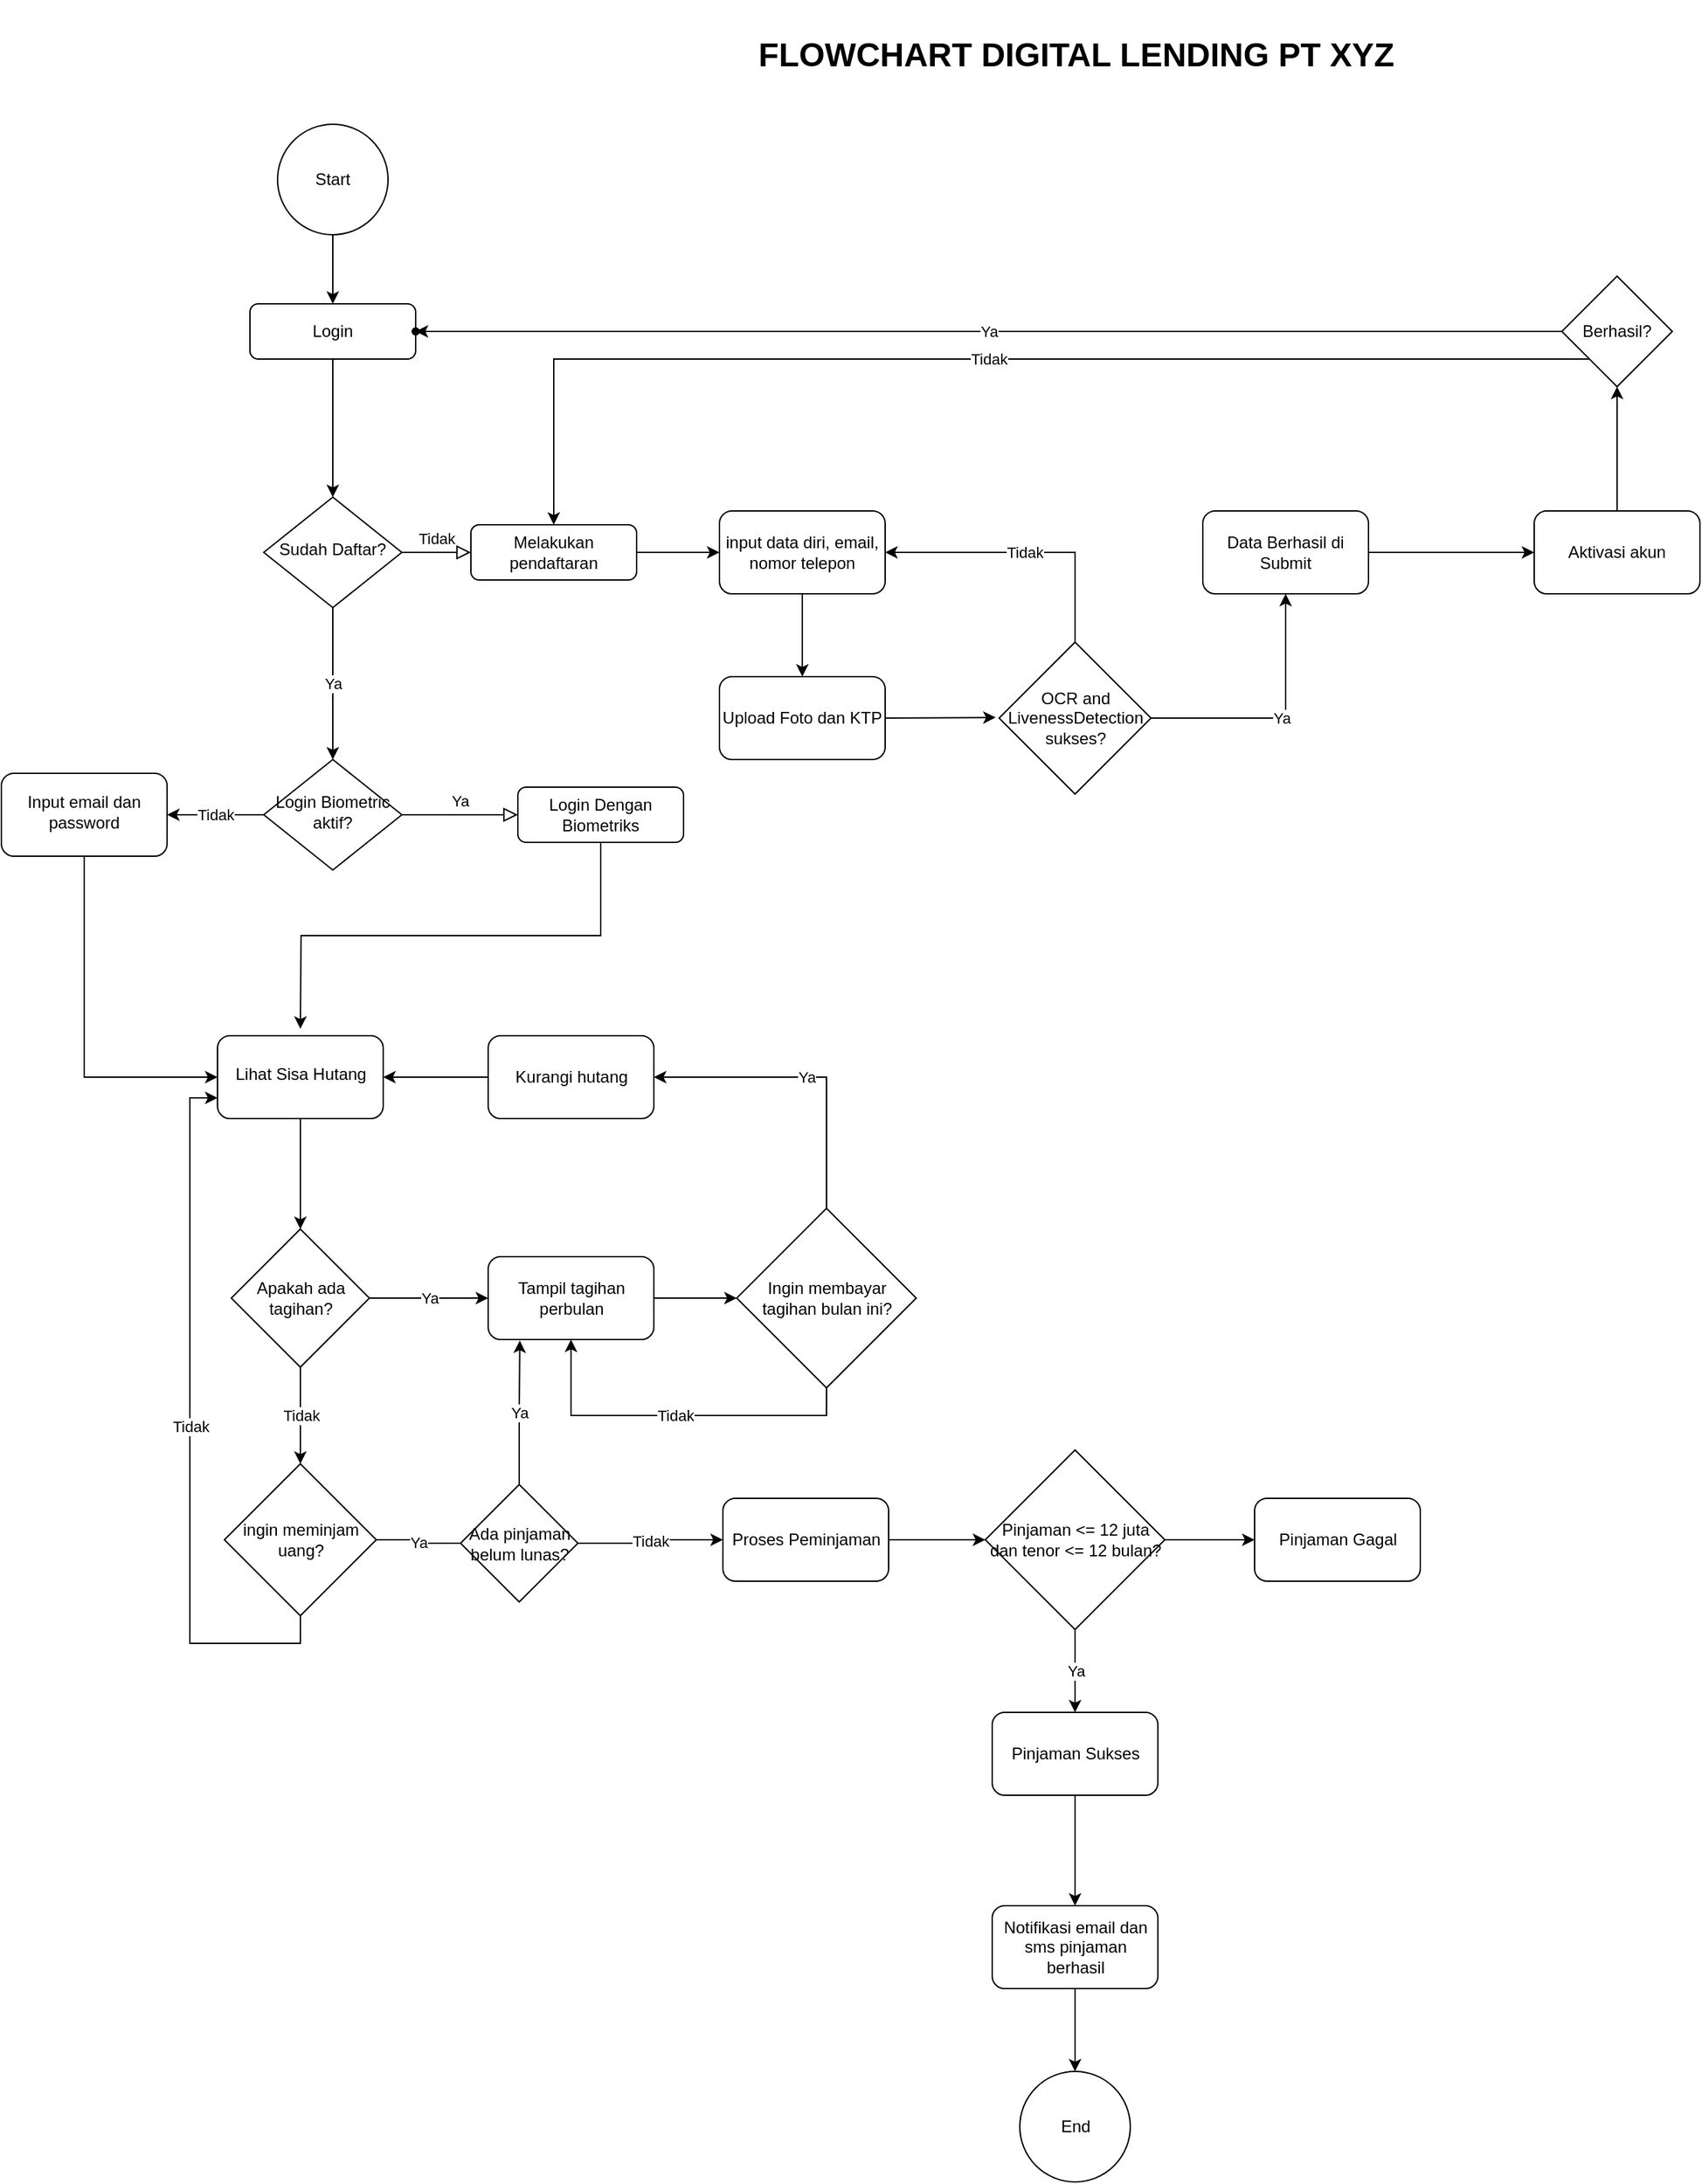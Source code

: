 <mxfile version="20.2.3" type="github">
  <diagram id="C5RBs43oDa-KdzZeNtuy" name="FlowChart XYZ Digital Lending">
    <mxGraphModel dx="5567" dy="3676" grid="1" gridSize="10" guides="1" tooltips="1" connect="1" arrows="1" fold="1" page="1" pageScale="1" pageWidth="827" pageHeight="1169" math="0" shadow="0">
      <root>
        <mxCell id="WIyWlLk6GJQsqaUBKTNV-0" />
        <mxCell id="WIyWlLk6GJQsqaUBKTNV-1" parent="WIyWlLk6GJQsqaUBKTNV-0" />
        <mxCell id="RgRpfeF5wvHuGxw3iGH3-169" style="edgeStyle=orthogonalEdgeStyle;rounded=0;orthogonalLoop=1;jettySize=auto;html=1;exitX=0.5;exitY=1;exitDx=0;exitDy=0;endArrow=classic;endFill=1;" edge="1" parent="WIyWlLk6GJQsqaUBKTNV-1" source="WIyWlLk6GJQsqaUBKTNV-3" target="WIyWlLk6GJQsqaUBKTNV-6">
          <mxGeometry relative="1" as="geometry" />
        </mxCell>
        <mxCell id="WIyWlLk6GJQsqaUBKTNV-3" value="Login" style="rounded=1;whiteSpace=wrap;html=1;fontSize=12;glass=0;strokeWidth=1;shadow=0;" parent="WIyWlLk6GJQsqaUBKTNV-1" vertex="1">
          <mxGeometry x="-600" y="-730" width="120" height="40" as="geometry" />
        </mxCell>
        <mxCell id="WIyWlLk6GJQsqaUBKTNV-5" value="Tidak" style="edgeStyle=orthogonalEdgeStyle;rounded=0;html=1;jettySize=auto;orthogonalLoop=1;fontSize=11;endArrow=block;endFill=0;endSize=8;strokeWidth=1;shadow=0;labelBackgroundColor=none;" parent="WIyWlLk6GJQsqaUBKTNV-1" source="WIyWlLk6GJQsqaUBKTNV-6" target="WIyWlLk6GJQsqaUBKTNV-7" edge="1">
          <mxGeometry y="10" relative="1" as="geometry">
            <mxPoint as="offset" />
          </mxGeometry>
        </mxCell>
        <mxCell id="RgRpfeF5wvHuGxw3iGH3-170" value="Ya" style="edgeStyle=orthogonalEdgeStyle;rounded=0;orthogonalLoop=1;jettySize=auto;html=1;exitX=0.5;exitY=1;exitDx=0;exitDy=0;entryX=0.5;entryY=0;entryDx=0;entryDy=0;endArrow=classic;endFill=1;" edge="1" parent="WIyWlLk6GJQsqaUBKTNV-1" source="WIyWlLk6GJQsqaUBKTNV-6" target="WIyWlLk6GJQsqaUBKTNV-10">
          <mxGeometry relative="1" as="geometry" />
        </mxCell>
        <mxCell id="WIyWlLk6GJQsqaUBKTNV-6" value="Sudah Daftar?" style="rhombus;whiteSpace=wrap;html=1;shadow=0;fontFamily=Helvetica;fontSize=12;align=center;strokeWidth=1;spacing=6;spacingTop=-4;" parent="WIyWlLk6GJQsqaUBKTNV-1" vertex="1">
          <mxGeometry x="-590" y="-590" width="100" height="80" as="geometry" />
        </mxCell>
        <mxCell id="RgRpfeF5wvHuGxw3iGH3-6" value="" style="edgeStyle=orthogonalEdgeStyle;rounded=0;orthogonalLoop=1;jettySize=auto;html=1;" edge="1" parent="WIyWlLk6GJQsqaUBKTNV-1" source="WIyWlLk6GJQsqaUBKTNV-7" target="RgRpfeF5wvHuGxw3iGH3-5">
          <mxGeometry relative="1" as="geometry" />
        </mxCell>
        <mxCell id="WIyWlLk6GJQsqaUBKTNV-7" value="Melakukan pendaftaran" style="rounded=1;whiteSpace=wrap;html=1;fontSize=12;glass=0;strokeWidth=1;shadow=0;" parent="WIyWlLk6GJQsqaUBKTNV-1" vertex="1">
          <mxGeometry x="-440" y="-570" width="120" height="40" as="geometry" />
        </mxCell>
        <mxCell id="WIyWlLk6GJQsqaUBKTNV-9" value="Ya" style="edgeStyle=orthogonalEdgeStyle;rounded=0;html=1;jettySize=auto;orthogonalLoop=1;fontSize=11;endArrow=block;endFill=0;endSize=8;strokeWidth=1;shadow=0;labelBackgroundColor=none;" parent="WIyWlLk6GJQsqaUBKTNV-1" source="WIyWlLk6GJQsqaUBKTNV-10" target="WIyWlLk6GJQsqaUBKTNV-12" edge="1">
          <mxGeometry y="10" relative="1" as="geometry">
            <mxPoint as="offset" />
          </mxGeometry>
        </mxCell>
        <mxCell id="RgRpfeF5wvHuGxw3iGH3-31" value="Tidak" style="edgeStyle=orthogonalEdgeStyle;rounded=0;orthogonalLoop=1;jettySize=auto;html=1;" edge="1" parent="WIyWlLk6GJQsqaUBKTNV-1" source="WIyWlLk6GJQsqaUBKTNV-10" target="RgRpfeF5wvHuGxw3iGH3-30">
          <mxGeometry relative="1" as="geometry" />
        </mxCell>
        <mxCell id="WIyWlLk6GJQsqaUBKTNV-10" value="Login Biometric aktif?" style="rhombus;whiteSpace=wrap;html=1;shadow=0;fontFamily=Helvetica;fontSize=12;align=center;strokeWidth=1;spacing=6;spacingTop=-4;" parent="WIyWlLk6GJQsqaUBKTNV-1" vertex="1">
          <mxGeometry x="-590" y="-400" width="100" height="80" as="geometry" />
        </mxCell>
        <mxCell id="RgRpfeF5wvHuGxw3iGH3-165" style="edgeStyle=orthogonalEdgeStyle;rounded=0;orthogonalLoop=1;jettySize=auto;html=1;exitX=0.5;exitY=1;exitDx=0;exitDy=0;entryX=0.352;entryY=0.437;entryDx=0;entryDy=0;entryPerimeter=0;endArrow=classic;endFill=1;" edge="1" parent="WIyWlLk6GJQsqaUBKTNV-1" source="WIyWlLk6GJQsqaUBKTNV-12">
          <mxGeometry relative="1" as="geometry">
            <mxPoint x="-563.5" y="-205" as="targetPoint" />
          </mxGeometry>
        </mxCell>
        <mxCell id="WIyWlLk6GJQsqaUBKTNV-12" value="Login Dengan Biometriks" style="rounded=1;whiteSpace=wrap;html=1;fontSize=12;glass=0;strokeWidth=1;shadow=0;" parent="WIyWlLk6GJQsqaUBKTNV-1" vertex="1">
          <mxGeometry x="-406" y="-380" width="120" height="40" as="geometry" />
        </mxCell>
        <mxCell id="RgRpfeF5wvHuGxw3iGH3-8" value="" style="edgeStyle=orthogonalEdgeStyle;rounded=0;orthogonalLoop=1;jettySize=auto;html=1;" edge="1" parent="WIyWlLk6GJQsqaUBKTNV-1" source="RgRpfeF5wvHuGxw3iGH3-5" target="RgRpfeF5wvHuGxw3iGH3-7">
          <mxGeometry relative="1" as="geometry" />
        </mxCell>
        <mxCell id="RgRpfeF5wvHuGxw3iGH3-5" value="input data diri, email, nomor telepon" style="rounded=1;whiteSpace=wrap;html=1;glass=0;strokeWidth=1;shadow=0;" vertex="1" parent="WIyWlLk6GJQsqaUBKTNV-1">
          <mxGeometry x="-260" y="-580" width="120" height="60" as="geometry" />
        </mxCell>
        <mxCell id="RgRpfeF5wvHuGxw3iGH3-10" value="" style="edgeStyle=orthogonalEdgeStyle;rounded=0;orthogonalLoop=1;jettySize=auto;html=1;startArrow=none;" edge="1" parent="WIyWlLk6GJQsqaUBKTNV-1" source="RgRpfeF5wvHuGxw3iGH3-175" target="RgRpfeF5wvHuGxw3iGH3-9">
          <mxGeometry relative="1" as="geometry" />
        </mxCell>
        <mxCell id="RgRpfeF5wvHuGxw3iGH3-181" style="edgeStyle=orthogonalEdgeStyle;rounded=0;orthogonalLoop=1;jettySize=auto;html=1;exitX=1;exitY=0.5;exitDx=0;exitDy=0;endArrow=classic;endFill=1;" edge="1" parent="WIyWlLk6GJQsqaUBKTNV-1" source="RgRpfeF5wvHuGxw3iGH3-7">
          <mxGeometry relative="1" as="geometry">
            <mxPoint x="-60" y="-430.471" as="targetPoint" />
          </mxGeometry>
        </mxCell>
        <mxCell id="RgRpfeF5wvHuGxw3iGH3-7" value="Upload Foto dan KTP" style="rounded=1;whiteSpace=wrap;html=1;glass=0;strokeWidth=1;shadow=0;" vertex="1" parent="WIyWlLk6GJQsqaUBKTNV-1">
          <mxGeometry x="-260" y="-460" width="120" height="60" as="geometry" />
        </mxCell>
        <mxCell id="RgRpfeF5wvHuGxw3iGH3-20" value="" style="edgeStyle=orthogonalEdgeStyle;rounded=0;orthogonalLoop=1;jettySize=auto;html=1;" edge="1" parent="WIyWlLk6GJQsqaUBKTNV-1" source="RgRpfeF5wvHuGxw3iGH3-9" target="RgRpfeF5wvHuGxw3iGH3-19">
          <mxGeometry relative="1" as="geometry" />
        </mxCell>
        <mxCell id="RgRpfeF5wvHuGxw3iGH3-9" value="Aktivasi akun" style="rounded=1;whiteSpace=wrap;html=1;glass=0;strokeWidth=1;shadow=0;" vertex="1" parent="WIyWlLk6GJQsqaUBKTNV-1">
          <mxGeometry x="330" y="-580" width="120" height="60" as="geometry" />
        </mxCell>
        <mxCell id="RgRpfeF5wvHuGxw3iGH3-27" value="Ya" style="edgeStyle=orthogonalEdgeStyle;rounded=0;orthogonalLoop=1;jettySize=auto;html=1;" edge="1" parent="WIyWlLk6GJQsqaUBKTNV-1" source="RgRpfeF5wvHuGxw3iGH3-19" target="RgRpfeF5wvHuGxw3iGH3-26">
          <mxGeometry relative="1" as="geometry" />
        </mxCell>
        <mxCell id="RgRpfeF5wvHuGxw3iGH3-29" value="Tidak" style="edgeStyle=orthogonalEdgeStyle;rounded=0;orthogonalLoop=1;jettySize=auto;html=1;exitX=0;exitY=1;exitDx=0;exitDy=0;entryX=0.5;entryY=0;entryDx=0;entryDy=0;" edge="1" parent="WIyWlLk6GJQsqaUBKTNV-1" source="RgRpfeF5wvHuGxw3iGH3-19" target="WIyWlLk6GJQsqaUBKTNV-7">
          <mxGeometry relative="1" as="geometry" />
        </mxCell>
        <mxCell id="RgRpfeF5wvHuGxw3iGH3-19" value="Berhasil?" style="rhombus;whiteSpace=wrap;html=1;" vertex="1" parent="WIyWlLk6GJQsqaUBKTNV-1">
          <mxGeometry x="350" y="-750" width="80" height="80" as="geometry" />
        </mxCell>
        <mxCell id="RgRpfeF5wvHuGxw3iGH3-23" value="" style="edgeStyle=orthogonalEdgeStyle;rounded=0;orthogonalLoop=1;jettySize=auto;html=1;" edge="1" parent="WIyWlLk6GJQsqaUBKTNV-1" source="RgRpfeF5wvHuGxw3iGH3-22" target="WIyWlLk6GJQsqaUBKTNV-3">
          <mxGeometry relative="1" as="geometry" />
        </mxCell>
        <mxCell id="RgRpfeF5wvHuGxw3iGH3-22" value="Start" style="ellipse;whiteSpace=wrap;html=1;aspect=fixed;" vertex="1" parent="WIyWlLk6GJQsqaUBKTNV-1">
          <mxGeometry x="-580" y="-860" width="80" height="80" as="geometry" />
        </mxCell>
        <mxCell id="RgRpfeF5wvHuGxw3iGH3-26" value="" style="shape=waypoint;sketch=0;size=6;pointerEvents=1;points=[];fillColor=default;resizable=0;rotatable=0;perimeter=centerPerimeter;snapToPoint=1;" vertex="1" parent="WIyWlLk6GJQsqaUBKTNV-1">
          <mxGeometry x="-500" y="-730" width="40" height="40" as="geometry" />
        </mxCell>
        <mxCell id="RgRpfeF5wvHuGxw3iGH3-168" style="edgeStyle=orthogonalEdgeStyle;rounded=0;orthogonalLoop=1;jettySize=auto;html=1;exitX=0.5;exitY=1;exitDx=0;exitDy=0;entryX=0;entryY=0.5;entryDx=0;entryDy=0;endArrow=classic;endFill=1;" edge="1" parent="WIyWlLk6GJQsqaUBKTNV-1" source="RgRpfeF5wvHuGxw3iGH3-30" target="RgRpfeF5wvHuGxw3iGH3-32">
          <mxGeometry relative="1" as="geometry" />
        </mxCell>
        <mxCell id="RgRpfeF5wvHuGxw3iGH3-30" value="Input email dan password" style="rounded=1;whiteSpace=wrap;html=1;shadow=0;strokeWidth=1;spacing=6;spacingTop=-4;" vertex="1" parent="WIyWlLk6GJQsqaUBKTNV-1">
          <mxGeometry x="-780" y="-390" width="120" height="60" as="geometry" />
        </mxCell>
        <mxCell id="RgRpfeF5wvHuGxw3iGH3-43" value="" style="edgeStyle=orthogonalEdgeStyle;rounded=0;orthogonalLoop=1;jettySize=auto;html=1;endArrow=classic;endFill=1;" edge="1" parent="WIyWlLk6GJQsqaUBKTNV-1" source="RgRpfeF5wvHuGxw3iGH3-32" target="RgRpfeF5wvHuGxw3iGH3-42">
          <mxGeometry relative="1" as="geometry" />
        </mxCell>
        <mxCell id="RgRpfeF5wvHuGxw3iGH3-32" value="Lihat Sisa Hutang" style="whiteSpace=wrap;html=1;rounded=1;shadow=0;strokeWidth=1;spacing=6;spacingTop=-4;" vertex="1" parent="WIyWlLk6GJQsqaUBKTNV-1">
          <mxGeometry x="-623.5" y="-200" width="120" height="60" as="geometry" />
        </mxCell>
        <mxCell id="RgRpfeF5wvHuGxw3iGH3-45" value="Ya" style="edgeStyle=orthogonalEdgeStyle;rounded=0;orthogonalLoop=1;jettySize=auto;html=1;endArrow=classic;endFill=1;" edge="1" parent="WIyWlLk6GJQsqaUBKTNV-1" source="RgRpfeF5wvHuGxw3iGH3-42" target="RgRpfeF5wvHuGxw3iGH3-44">
          <mxGeometry relative="1" as="geometry" />
        </mxCell>
        <mxCell id="RgRpfeF5wvHuGxw3iGH3-47" value="Tidak" style="edgeStyle=orthogonalEdgeStyle;rounded=0;orthogonalLoop=1;jettySize=auto;html=1;endArrow=classic;endFill=1;" edge="1" parent="WIyWlLk6GJQsqaUBKTNV-1" source="RgRpfeF5wvHuGxw3iGH3-42" target="RgRpfeF5wvHuGxw3iGH3-46">
          <mxGeometry relative="1" as="geometry" />
        </mxCell>
        <mxCell id="RgRpfeF5wvHuGxw3iGH3-42" value="Apakah ada tagihan?" style="rhombus;whiteSpace=wrap;html=1;" vertex="1" parent="WIyWlLk6GJQsqaUBKTNV-1">
          <mxGeometry x="-613.5" y="-60" width="100" height="100" as="geometry" />
        </mxCell>
        <mxCell id="RgRpfeF5wvHuGxw3iGH3-49" value="" style="edgeStyle=orthogonalEdgeStyle;rounded=0;orthogonalLoop=1;jettySize=auto;html=1;endArrow=classic;endFill=1;" edge="1" parent="WIyWlLk6GJQsqaUBKTNV-1" source="RgRpfeF5wvHuGxw3iGH3-44" target="RgRpfeF5wvHuGxw3iGH3-48">
          <mxGeometry relative="1" as="geometry" />
        </mxCell>
        <mxCell id="RgRpfeF5wvHuGxw3iGH3-44" value="Tampil tagihan perbulan" style="rounded=1;whiteSpace=wrap;html=1;" vertex="1" parent="WIyWlLk6GJQsqaUBKTNV-1">
          <mxGeometry x="-427.5" y="-40" width="120" height="60" as="geometry" />
        </mxCell>
        <mxCell id="RgRpfeF5wvHuGxw3iGH3-61" value="Tidak" style="edgeStyle=orthogonalEdgeStyle;rounded=0;orthogonalLoop=1;jettySize=auto;html=1;endArrow=classic;endFill=1;startArrow=none;" edge="1" parent="WIyWlLk6GJQsqaUBKTNV-1" source="RgRpfeF5wvHuGxw3iGH3-76" target="RgRpfeF5wvHuGxw3iGH3-60">
          <mxGeometry relative="1" as="geometry" />
        </mxCell>
        <mxCell id="RgRpfeF5wvHuGxw3iGH3-171" value="Tidak" style="edgeStyle=orthogonalEdgeStyle;rounded=0;orthogonalLoop=1;jettySize=auto;html=1;exitX=0.5;exitY=1;exitDx=0;exitDy=0;entryX=0;entryY=0.75;entryDx=0;entryDy=0;endArrow=classic;endFill=1;" edge="1" parent="WIyWlLk6GJQsqaUBKTNV-1" source="RgRpfeF5wvHuGxw3iGH3-46" target="RgRpfeF5wvHuGxw3iGH3-32">
          <mxGeometry relative="1" as="geometry" />
        </mxCell>
        <mxCell id="RgRpfeF5wvHuGxw3iGH3-46" value="ingin meminjam uang?" style="rhombus;whiteSpace=wrap;html=1;" vertex="1" parent="WIyWlLk6GJQsqaUBKTNV-1">
          <mxGeometry x="-618.5" y="110" width="110" height="110" as="geometry" />
        </mxCell>
        <mxCell id="RgRpfeF5wvHuGxw3iGH3-58" value="Tidak" style="edgeStyle=orthogonalEdgeStyle;rounded=0;orthogonalLoop=1;jettySize=auto;html=1;exitX=0.5;exitY=1;exitDx=0;exitDy=0;entryX=0.5;entryY=1;entryDx=0;entryDy=0;endArrow=classic;endFill=1;" edge="1" parent="WIyWlLk6GJQsqaUBKTNV-1" source="RgRpfeF5wvHuGxw3iGH3-48" target="RgRpfeF5wvHuGxw3iGH3-44">
          <mxGeometry relative="1" as="geometry" />
        </mxCell>
        <mxCell id="RgRpfeF5wvHuGxw3iGH3-166" value="Ya" style="edgeStyle=orthogonalEdgeStyle;rounded=0;orthogonalLoop=1;jettySize=auto;html=1;exitX=0.5;exitY=0;exitDx=0;exitDy=0;entryX=1;entryY=0.5;entryDx=0;entryDy=0;endArrow=classic;endFill=1;" edge="1" parent="WIyWlLk6GJQsqaUBKTNV-1" source="RgRpfeF5wvHuGxw3iGH3-48" target="RgRpfeF5wvHuGxw3iGH3-51">
          <mxGeometry relative="1" as="geometry" />
        </mxCell>
        <mxCell id="RgRpfeF5wvHuGxw3iGH3-48" value="Ingin membayar tagihan bulan ini?" style="rhombus;whiteSpace=wrap;html=1;" vertex="1" parent="WIyWlLk6GJQsqaUBKTNV-1">
          <mxGeometry x="-247.5" y="-75" width="130" height="130" as="geometry" />
        </mxCell>
        <mxCell id="RgRpfeF5wvHuGxw3iGH3-53" style="edgeStyle=orthogonalEdgeStyle;rounded=0;orthogonalLoop=1;jettySize=auto;html=1;exitX=0;exitY=0.5;exitDx=0;exitDy=0;endArrow=classic;endFill=1;" edge="1" parent="WIyWlLk6GJQsqaUBKTNV-1" source="RgRpfeF5wvHuGxw3iGH3-51" target="RgRpfeF5wvHuGxw3iGH3-32">
          <mxGeometry relative="1" as="geometry" />
        </mxCell>
        <mxCell id="RgRpfeF5wvHuGxw3iGH3-51" value="Kurangi hutang" style="rounded=1;whiteSpace=wrap;html=1;" vertex="1" parent="WIyWlLk6GJQsqaUBKTNV-1">
          <mxGeometry x="-427.5" y="-200" width="120" height="60" as="geometry" />
        </mxCell>
        <mxCell id="RgRpfeF5wvHuGxw3iGH3-63" style="edgeStyle=orthogonalEdgeStyle;rounded=0;orthogonalLoop=1;jettySize=auto;html=1;exitX=1;exitY=0.5;exitDx=0;exitDy=0;endArrow=classic;endFill=1;" edge="1" parent="WIyWlLk6GJQsqaUBKTNV-1" source="RgRpfeF5wvHuGxw3iGH3-60" target="RgRpfeF5wvHuGxw3iGH3-62">
          <mxGeometry relative="1" as="geometry" />
        </mxCell>
        <mxCell id="RgRpfeF5wvHuGxw3iGH3-60" value="Proses Peminjaman" style="rounded=1;whiteSpace=wrap;html=1;" vertex="1" parent="WIyWlLk6GJQsqaUBKTNV-1">
          <mxGeometry x="-257.5" y="135" width="120" height="60" as="geometry" />
        </mxCell>
        <mxCell id="RgRpfeF5wvHuGxw3iGH3-69" value="Ya" style="edgeStyle=orthogonalEdgeStyle;rounded=0;orthogonalLoop=1;jettySize=auto;html=1;endArrow=classic;endFill=1;" edge="1" parent="WIyWlLk6GJQsqaUBKTNV-1" source="RgRpfeF5wvHuGxw3iGH3-62" target="RgRpfeF5wvHuGxw3iGH3-68">
          <mxGeometry relative="1" as="geometry" />
        </mxCell>
        <mxCell id="RgRpfeF5wvHuGxw3iGH3-75" value="" style="edgeStyle=orthogonalEdgeStyle;rounded=0;orthogonalLoop=1;jettySize=auto;html=1;endArrow=classic;endFill=1;" edge="1" parent="WIyWlLk6GJQsqaUBKTNV-1" source="RgRpfeF5wvHuGxw3iGH3-62" target="RgRpfeF5wvHuGxw3iGH3-74">
          <mxGeometry relative="1" as="geometry" />
        </mxCell>
        <mxCell id="RgRpfeF5wvHuGxw3iGH3-62" value="Pinjaman &amp;lt;= 12 juta dan tenor &amp;lt;= 12 bulan?" style="rhombus;whiteSpace=wrap;html=1;" vertex="1" parent="WIyWlLk6GJQsqaUBKTNV-1">
          <mxGeometry x="-67.5" y="100" width="130" height="130" as="geometry" />
        </mxCell>
        <mxCell id="RgRpfeF5wvHuGxw3iGH3-71" value="" style="edgeStyle=orthogonalEdgeStyle;rounded=0;orthogonalLoop=1;jettySize=auto;html=1;endArrow=classic;endFill=1;" edge="1" parent="WIyWlLk6GJQsqaUBKTNV-1" source="RgRpfeF5wvHuGxw3iGH3-68" target="RgRpfeF5wvHuGxw3iGH3-70">
          <mxGeometry relative="1" as="geometry" />
        </mxCell>
        <mxCell id="RgRpfeF5wvHuGxw3iGH3-68" value="Pinjaman Sukses" style="rounded=1;whiteSpace=wrap;html=1;" vertex="1" parent="WIyWlLk6GJQsqaUBKTNV-1">
          <mxGeometry x="-62.5" y="290" width="120" height="60" as="geometry" />
        </mxCell>
        <mxCell id="RgRpfeF5wvHuGxw3iGH3-173" style="edgeStyle=orthogonalEdgeStyle;rounded=0;orthogonalLoop=1;jettySize=auto;html=1;exitX=0.5;exitY=1;exitDx=0;exitDy=0;endArrow=classic;endFill=1;" edge="1" parent="WIyWlLk6GJQsqaUBKTNV-1" source="RgRpfeF5wvHuGxw3iGH3-70" target="RgRpfeF5wvHuGxw3iGH3-172">
          <mxGeometry relative="1" as="geometry" />
        </mxCell>
        <mxCell id="RgRpfeF5wvHuGxw3iGH3-70" value="Notifikasi email dan sms pinjaman berhasil" style="rounded=1;whiteSpace=wrap;html=1;" vertex="1" parent="WIyWlLk6GJQsqaUBKTNV-1">
          <mxGeometry x="-62.5" y="430" width="120" height="60" as="geometry" />
        </mxCell>
        <mxCell id="RgRpfeF5wvHuGxw3iGH3-74" value="Pinjaman Gagal" style="rounded=1;whiteSpace=wrap;html=1;" vertex="1" parent="WIyWlLk6GJQsqaUBKTNV-1">
          <mxGeometry x="127.5" y="135" width="120" height="60" as="geometry" />
        </mxCell>
        <mxCell id="RgRpfeF5wvHuGxw3iGH3-79" value="Ya" style="edgeStyle=orthogonalEdgeStyle;rounded=0;orthogonalLoop=1;jettySize=auto;html=1;exitX=0.5;exitY=0;exitDx=0;exitDy=0;entryX=0.191;entryY=1.012;entryDx=0;entryDy=0;entryPerimeter=0;endArrow=classic;endFill=1;" edge="1" parent="WIyWlLk6GJQsqaUBKTNV-1" source="RgRpfeF5wvHuGxw3iGH3-76" target="RgRpfeF5wvHuGxw3iGH3-44">
          <mxGeometry relative="1" as="geometry" />
        </mxCell>
        <mxCell id="RgRpfeF5wvHuGxw3iGH3-76" value="Ada pinjaman belum lunas?" style="rhombus;whiteSpace=wrap;html=1;" vertex="1" parent="WIyWlLk6GJQsqaUBKTNV-1">
          <mxGeometry x="-447.5" y="125" width="85" height="85" as="geometry" />
        </mxCell>
        <mxCell id="RgRpfeF5wvHuGxw3iGH3-77" value="Ya" style="edgeStyle=orthogonalEdgeStyle;rounded=0;orthogonalLoop=1;jettySize=auto;html=1;endArrow=none;endFill=1;" edge="1" parent="WIyWlLk6GJQsqaUBKTNV-1" source="RgRpfeF5wvHuGxw3iGH3-46" target="RgRpfeF5wvHuGxw3iGH3-76">
          <mxGeometry relative="1" as="geometry">
            <mxPoint x="-508.5" y="165" as="sourcePoint" />
            <mxPoint x="-337.5" y="165" as="targetPoint" />
          </mxGeometry>
        </mxCell>
        <mxCell id="RgRpfeF5wvHuGxw3iGH3-172" value="End" style="ellipse;whiteSpace=wrap;html=1;aspect=fixed;" vertex="1" parent="WIyWlLk6GJQsqaUBKTNV-1">
          <mxGeometry x="-42.5" y="550" width="80" height="80" as="geometry" />
        </mxCell>
        <mxCell id="RgRpfeF5wvHuGxw3iGH3-174" value="&lt;h1&gt;&lt;b&gt;FLOWCHART DIGITAL LENDING PT XYZ&lt;/b&gt;&lt;/h1&gt;" style="text;html=1;align=center;verticalAlign=middle;resizable=0;points=[];autosize=1;strokeColor=none;fillColor=none;" vertex="1" parent="WIyWlLk6GJQsqaUBKTNV-1">
          <mxGeometry x="-272.5" y="-950" width="540" height="80" as="geometry" />
        </mxCell>
        <mxCell id="RgRpfeF5wvHuGxw3iGH3-175" value="Data Berhasil di Submit" style="whiteSpace=wrap;html=1;rounded=1;glass=0;strokeWidth=1;shadow=0;" vertex="1" parent="WIyWlLk6GJQsqaUBKTNV-1">
          <mxGeometry x="90" y="-580" width="120" height="60" as="geometry" />
        </mxCell>
        <mxCell id="RgRpfeF5wvHuGxw3iGH3-179" value="Tidak" style="edgeStyle=orthogonalEdgeStyle;rounded=0;orthogonalLoop=1;jettySize=auto;html=1;exitX=0.5;exitY=0;exitDx=0;exitDy=0;entryX=1;entryY=0.5;entryDx=0;entryDy=0;endArrow=classic;endFill=1;" edge="1" parent="WIyWlLk6GJQsqaUBKTNV-1" source="RgRpfeF5wvHuGxw3iGH3-178" target="RgRpfeF5wvHuGxw3iGH3-5">
          <mxGeometry relative="1" as="geometry" />
        </mxCell>
        <mxCell id="RgRpfeF5wvHuGxw3iGH3-182" value="Ya" style="edgeStyle=orthogonalEdgeStyle;rounded=0;orthogonalLoop=1;jettySize=auto;html=1;exitX=1;exitY=0.5;exitDx=0;exitDy=0;endArrow=classic;endFill=1;" edge="1" parent="WIyWlLk6GJQsqaUBKTNV-1" source="RgRpfeF5wvHuGxw3iGH3-178" target="RgRpfeF5wvHuGxw3iGH3-175">
          <mxGeometry relative="1" as="geometry" />
        </mxCell>
        <mxCell id="RgRpfeF5wvHuGxw3iGH3-178" value="OCR and LivenessDetection sukses?" style="rhombus;whiteSpace=wrap;html=1;" vertex="1" parent="WIyWlLk6GJQsqaUBKTNV-1">
          <mxGeometry x="-57.5" y="-485" width="110" height="110" as="geometry" />
        </mxCell>
      </root>
    </mxGraphModel>
  </diagram>
</mxfile>

